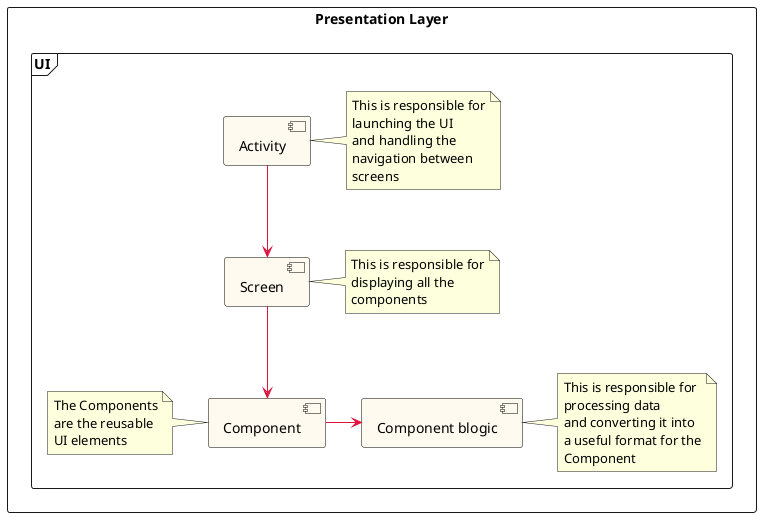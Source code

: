 @startuml
'This digram summarises the layers of the application
skinparam componentStyle uml2
skinparam component {
  BackgroundColor FloralWhite
  BorderColor Black
  ArrowColor Crimson
}

'Layers
rectangle "Presentation Layer" as Presentation {

    frame "UI" as UI {
      [Component]
      note left
        The Components
        are the reusable
        UI elements
      end note

      [Component blogic]
      note right
        This is responsible for
        processing data
        and converting it into
        a useful format for the
        Component
      end note

      [Screen]
      note right
        This is responsible for
        displaying all the
        components
      end note

      [Activity]
      note right
        This is responsible for
        launching the UI
        and handling the
        navigation between
        screens
      end note
     }

     'activity calls screen
        [Activity] -down-> [Screen]
        [Screen] -down-> [Component]
        [Component] -right-> [Component blogic]


}

'business logic




@enduml